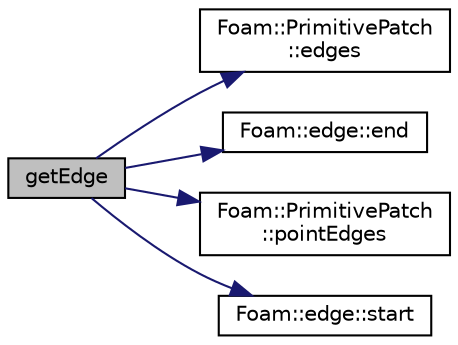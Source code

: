 digraph "getEdge"
{
  bgcolor="transparent";
  edge [fontname="Helvetica",fontsize="10",labelfontname="Helvetica",labelfontsize="10"];
  node [fontname="Helvetica",fontsize="10",shape=record];
  rankdir="LR";
  Node1 [label="getEdge",height=0.2,width=0.4,color="black", fillcolor="grey75", style="filled", fontcolor="black"];
  Node1 -> Node2 [color="midnightblue",fontsize="10",style="solid",fontname="Helvetica"];
  Node2 [label="Foam::PrimitivePatch\l::edges",height=0.2,width=0.4,color="black",URL="$a01959.html#aae82d34fe433288eb6b1f9dea53675c8",tooltip="Return list of edges, address into LOCAL point list. "];
  Node1 -> Node3 [color="midnightblue",fontsize="10",style="solid",fontname="Helvetica"];
  Node3 [label="Foam::edge::end",height=0.2,width=0.4,color="black",URL="$a00606.html#a8ed0e876210c2c116b5694307a830518",tooltip="Return end vertex label. "];
  Node1 -> Node4 [color="midnightblue",fontsize="10",style="solid",fontname="Helvetica"];
  Node4 [label="Foam::PrimitivePatch\l::pointEdges",height=0.2,width=0.4,color="black",URL="$a01959.html#a9372e15b6f50db75f39f33f24d4887a4",tooltip="Return point-edge addressing. "];
  Node1 -> Node5 [color="midnightblue",fontsize="10",style="solid",fontname="Helvetica"];
  Node5 [label="Foam::edge::start",height=0.2,width=0.4,color="black",URL="$a00606.html#a96b607a9a9baa575783b4af443ef613f",tooltip="Return start vertex label. "];
}
